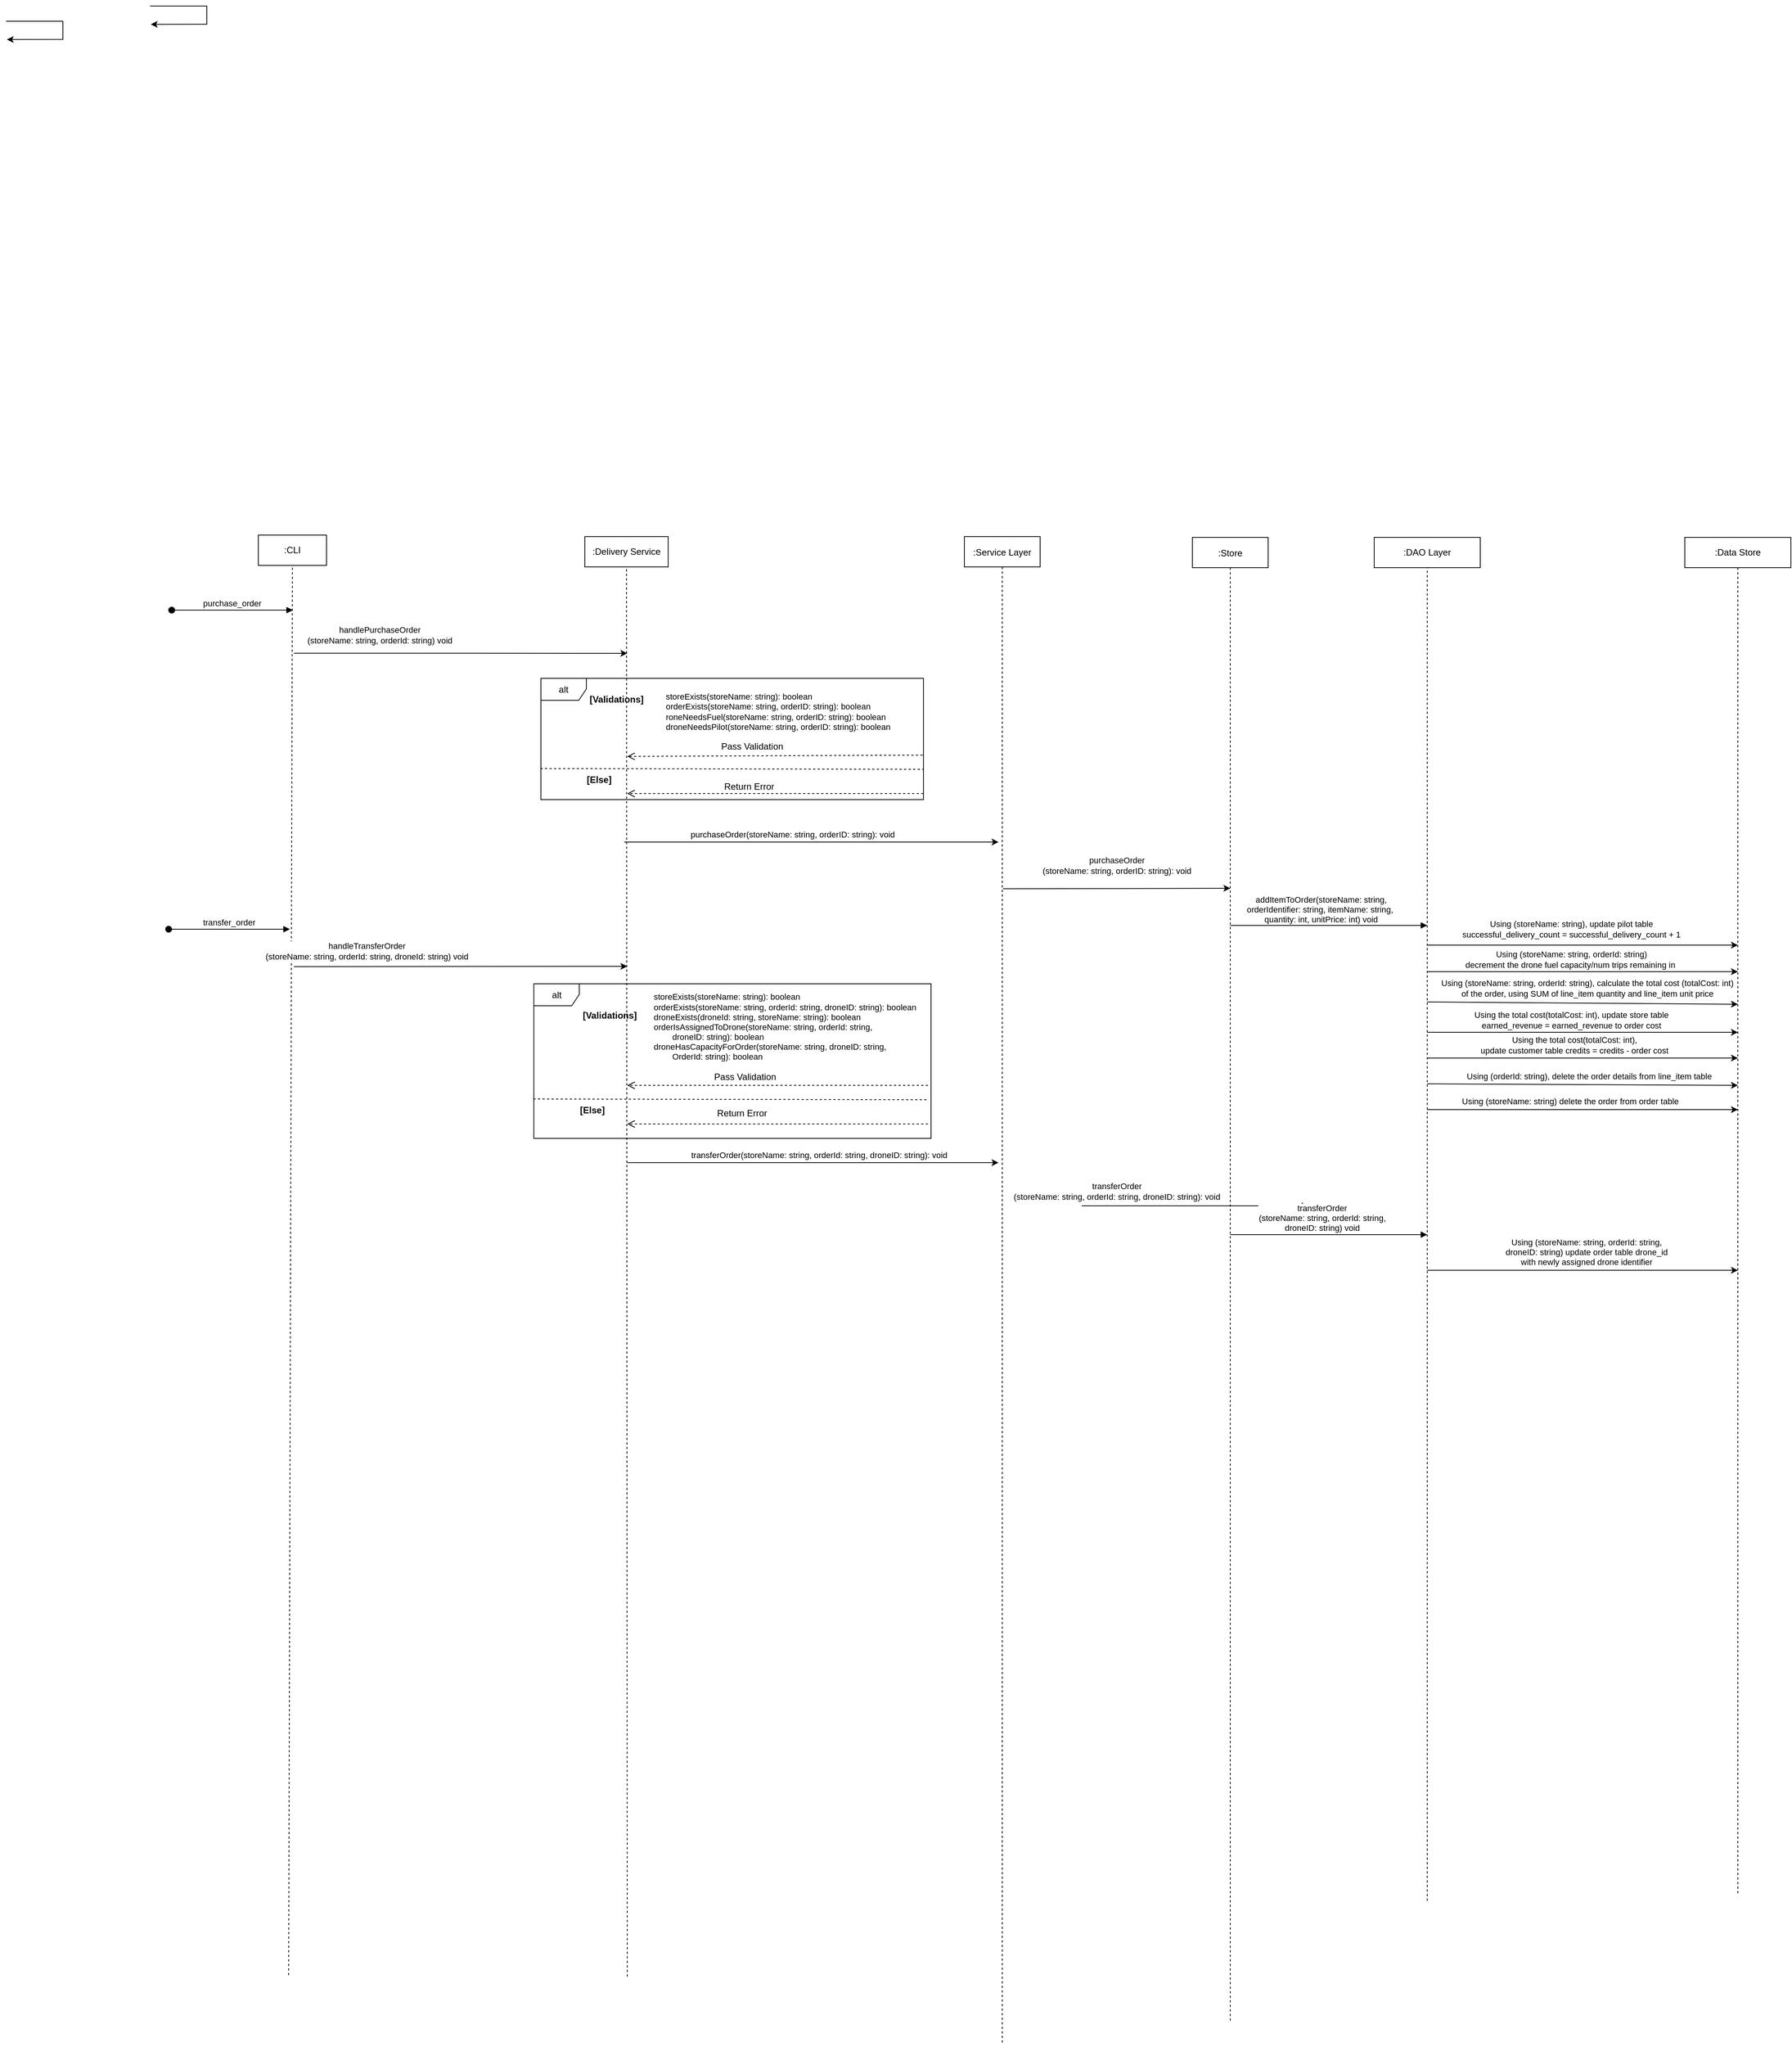 <mxfile version="20.6.0" type="device"><diagram id="kgpKYQtTHZ0yAKxKKP6v" name="Page-1"><mxGraphModel dx="2942" dy="1754" grid="1" gridSize="10" guides="1" tooltips="1" connect="1" arrows="1" fold="1" page="1" pageScale="1" pageWidth="850" pageHeight="1100" math="0" shadow="0"><root><mxCell id="0"/><mxCell id="1" parent="0"/><mxCell id="V2hqUheWAWQt7SyM2M4Y-28" value="alt" style="shape=umlFrame;whiteSpace=wrap;html=1;width=60;height=29;" parent="1" vertex="1"><mxGeometry x="-914" y="227" width="505" height="160" as="geometry"/></mxCell><mxCell id="3nuBFxr9cyL0pnOWT2aG-1" value=":Store" style="shape=umlLifeline;perimeter=lifelinePerimeter;container=1;collapsible=0;recursiveResize=0;rounded=0;shadow=0;strokeWidth=1;" parent="1" vertex="1"><mxGeometry x="-54" y="41" width="100" height="1960" as="geometry"/></mxCell><mxCell id="3g_IufnBErTThptnOotB-35" value="" style="endArrow=classic;html=1;rounded=0;exitX=0.5;exitY=0.533;exitDx=0;exitDy=0;exitPerimeter=0;" parent="3nuBFxr9cyL0pnOWT2aG-1" edge="1"><mxGeometry width="50" height="50" relative="1" as="geometry"><mxPoint x="-250" y="463.67" as="sourcePoint"/><mxPoint x="50.0" y="463" as="targetPoint"/></mxGeometry></mxCell><mxCell id="F65zhz_RUqa8BEvT5nCx-27" value=":Service Layer" style="shape=umlLifeline;perimeter=lifelinePerimeter;container=1;collapsible=0;recursiveResize=0;rounded=0;shadow=0;strokeWidth=1;" parent="1" vertex="1"><mxGeometry x="-355" y="40" width="100" height="1990" as="geometry"/></mxCell><mxCell id="V2hqUheWAWQt7SyM2M4Y-36" value="alt" style="shape=umlFrame;whiteSpace=wrap;html=1;width=60;height=29;" parent="F65zhz_RUqa8BEvT5nCx-27" vertex="1"><mxGeometry x="-568.32" y="590" width="524.32" height="204" as="geometry"/></mxCell><mxCell id="V2hqUheWAWQt7SyM2M4Y-38" value="" style="html=1;verticalAlign=bottom;endArrow=open;dashed=1;endSize=8;rounded=0;" parent="F65zhz_RUqa8BEvT5nCx-27" edge="1"><mxGeometry relative="1" as="geometry"><mxPoint x="-48" y="775" as="sourcePoint"/><mxPoint x="-445" y="775" as="targetPoint"/></mxGeometry></mxCell><mxCell id="V2hqUheWAWQt7SyM2M4Y-39" value="[Else]" style="text;html=1;strokeColor=none;fillColor=none;align=center;verticalAlign=middle;whiteSpace=wrap;rounded=0;fontStyle=1" parent="F65zhz_RUqa8BEvT5nCx-27" vertex="1"><mxGeometry x="-521.32" y="742" width="60" height="30" as="geometry"/></mxCell><mxCell id="V2hqUheWAWQt7SyM2M4Y-40" value="Return Error" style="text;align=center;fontStyle=0;verticalAlign=middle;spacingLeft=3;spacingRight=3;strokeColor=none;rotatable=0;points=[[0,0.5],[1,0.5]];portConstraint=eastwest;" parent="F65zhz_RUqa8BEvT5nCx-27" vertex="1"><mxGeometry x="-333.32" y="747" width="80" height="26" as="geometry"/></mxCell><mxCell id="V2hqUheWAWQt7SyM2M4Y-41" value="[Validations]" style="text;html=1;strokeColor=none;fillColor=none;align=center;verticalAlign=middle;whiteSpace=wrap;rounded=0;fontStyle=1" parent="F65zhz_RUqa8BEvT5nCx-27" vertex="1"><mxGeometry x="-498.32" y="617" width="60" height="30" as="geometry"/></mxCell><mxCell id="V2hqUheWAWQt7SyM2M4Y-42" value="" style="html=1;verticalAlign=bottom;endArrow=open;dashed=1;endSize=8;rounded=0;" parent="F65zhz_RUqa8BEvT5nCx-27" edge="1"><mxGeometry relative="1" as="geometry"><mxPoint x="-48" y="724" as="sourcePoint"/><mxPoint x="-445" y="724" as="targetPoint"/></mxGeometry></mxCell><mxCell id="V2hqUheWAWQt7SyM2M4Y-43" value="Pass Validation" style="text;align=center;fontStyle=0;verticalAlign=middle;spacingLeft=3;spacingRight=3;strokeColor=none;rotatable=0;points=[[0,0.5],[1,0.5]];portConstraint=eastwest;" parent="F65zhz_RUqa8BEvT5nCx-27" vertex="1"><mxGeometry x="-329.32" y="699" width="80" height="26" as="geometry"/></mxCell><mxCell id="V2hqUheWAWQt7SyM2M4Y-44" value="" style="endArrow=none;dashed=1;html=1;rounded=0;exitX=-0.001;exitY=0.644;exitDx=0;exitDy=0;exitPerimeter=0;" parent="F65zhz_RUqa8BEvT5nCx-27" edge="1"><mxGeometry width="50" height="50" relative="1" as="geometry"><mxPoint x="-568.997" y="742.04" as="sourcePoint"/><mxPoint x="-48" y="743" as="targetPoint"/></mxGeometry></mxCell><mxCell id="3g_IufnBErTThptnOotB-4" value="storeExists(storeName: string): boolean&lt;br&gt;orderExists(storeName: string, orderId: string, droneID: string): boolean&lt;br&gt;droneExists(droneId: string, storeName: string): boolean&lt;br&gt;orderIsAssignedToDrone(storeName: string, orderId: string, &lt;br&gt;&lt;span style=&quot;white-space: pre;&quot;&gt;&#9;&lt;/span&gt;droneID: string): boolean&lt;br&gt;droneHasCapacityForOrder(&lt;font style=&quot;font-size: 11px;&quot;&gt;storeName: string, droneID: string, &lt;br&gt;&lt;span style=&quot;white-space: pre;&quot;&gt;&#9;&lt;/span&gt;OrderId: string&lt;/font&gt;): boolean" style="edgeLabel;html=1;align=left;verticalAlign=middle;resizable=0;points=[];" parent="F65zhz_RUqa8BEvT5nCx-27" vertex="1" connectable="0"><mxGeometry x="-412.005" y="647.0" as="geometry"/></mxCell><mxCell id="F65zhz_RUqa8BEvT5nCx-49" value="purchase_order" style="verticalAlign=bottom;startArrow=oval;endArrow=block;startSize=8;shadow=0;strokeWidth=1;" parent="1" edge="1"><mxGeometry relative="1" as="geometry"><mxPoint x="-1401.37" y="137" as="sourcePoint"/><mxPoint x="-1241.37" y="137" as="targetPoint"/></mxGeometry></mxCell><mxCell id="F65zhz_RUqa8BEvT5nCx-89" value=":Data Store" style="shape=rect;html=1;whiteSpace=wrap;align=center;" parent="1" vertex="1"><mxGeometry x="596" y="41" width="140" height="40" as="geometry"/></mxCell><mxCell id="F65zhz_RUqa8BEvT5nCx-90" value="" style="edgeStyle=none;html=1;dashed=1;endArrow=none;align=center;verticalAlign=bottom;exitX=0.5;exitY=1;rounded=0;" parent="1" source="F65zhz_RUqa8BEvT5nCx-89" edge="1"><mxGeometry x="1" relative="1" as="geometry"><mxPoint x="666" y="1831" as="targetPoint"/></mxGeometry></mxCell><mxCell id="F65zhz_RUqa8BEvT5nCx-94" value="transfer_order" style="verticalAlign=bottom;startArrow=oval;endArrow=block;startSize=8;shadow=0;strokeWidth=1;" parent="1" edge="1"><mxGeometry relative="1" as="geometry"><mxPoint x="-1405.37" y="558" as="sourcePoint"/><mxPoint x="-1245.37" y="558" as="targetPoint"/></mxGeometry></mxCell><mxCell id="nBW913O-los7_TIp9GuV-18" value=":Delivery Service" style="rounded=0;whiteSpace=wrap;html=1;" parent="1" vertex="1"><mxGeometry x="-856" y="40" width="110" height="40" as="geometry"/></mxCell><mxCell id="nBW913O-los7_TIp9GuV-19" value="" style="endArrow=none;dashed=1;html=1;rounded=0;entryX=0.5;entryY=1;entryDx=0;entryDy=0;" parent="1" target="nBW913O-los7_TIp9GuV-18" edge="1"><mxGeometry width="50" height="50" relative="1" as="geometry"><mxPoint x="-800" y="1940" as="sourcePoint"/><mxPoint x="-682" y="100" as="targetPoint"/></mxGeometry></mxCell><mxCell id="F65zhz_RUqa8BEvT5nCx-45" value="" style="endArrow=classic;html=1;rounded=0;entryX=0.51;entryY=0.213;entryDx=0;entryDy=0;entryPerimeter=0;" parent="1" edge="1"><mxGeometry width="50" height="50" relative="1" as="geometry"><mxPoint x="-1620" y="-640" as="sourcePoint"/><mxPoint x="-1619" y="-615.81" as="targetPoint"/><Array as="points"><mxPoint x="-1545" y="-640"/><mxPoint x="-1545" y="-616"/></Array></mxGeometry></mxCell><mxCell id="nBW913O-los7_TIp9GuV-22" value="" style="endArrow=classic;html=1;rounded=0;entryX=0.51;entryY=0.213;entryDx=0;entryDy=0;entryPerimeter=0;" parent="1" edge="1"><mxGeometry width="50" height="50" relative="1" as="geometry"><mxPoint x="-1430" y="-660" as="sourcePoint"/><mxPoint x="-1429" y="-635.81" as="targetPoint"/><Array as="points"><mxPoint x="-1355" y="-660"/><mxPoint x="-1355" y="-636"/></Array></mxGeometry></mxCell><mxCell id="nBW913O-los7_TIp9GuV-28" value="" style="endArrow=classic;html=1;rounded=0;" parent="1" edge="1"><mxGeometry width="50" height="50" relative="1" as="geometry"><mxPoint x="-804" y="443" as="sourcePoint"/><mxPoint x="-310" y="443" as="targetPoint"/></mxGeometry></mxCell><mxCell id="nBW913O-los7_TIp9GuV-29" value="purchaseOrder(storeName: string, orderID: string): void" style="edgeLabel;html=1;align=center;verticalAlign=middle;resizable=0;points=[];" parent="nBW913O-los7_TIp9GuV-28" vertex="1" connectable="0"><mxGeometry x="-0.101" y="1" relative="1" as="geometry"><mxPoint y="-9" as="offset"/></mxGeometry></mxCell><mxCell id="nBW913O-los7_TIp9GuV-37" value=":DAO Layer" style="shape=rect;html=1;whiteSpace=wrap;align=center;" parent="1" vertex="1"><mxGeometry x="186" y="41" width="140" height="40" as="geometry"/></mxCell><mxCell id="nBW913O-los7_TIp9GuV-38" value="" style="endArrow=none;dashed=1;html=1;rounded=0;entryX=0.5;entryY=1;entryDx=0;entryDy=0;" parent="1" target="nBW913O-los7_TIp9GuV-37" edge="1"><mxGeometry width="50" height="50" relative="1" as="geometry"><mxPoint x="256" y="1839.889" as="sourcePoint"/><mxPoint x="126" y="391" as="targetPoint"/></mxGeometry></mxCell><mxCell id="nBW913O-los7_TIp9GuV-50" value="" style="endArrow=classic;html=1;rounded=0;" parent="1" edge="1"><mxGeometry width="50" height="50" relative="1" as="geometry"><mxPoint x="-800" y="866" as="sourcePoint"/><mxPoint x="-310" y="866" as="targetPoint"/></mxGeometry></mxCell><mxCell id="nBW913O-los7_TIp9GuV-51" value="transferOrder(storeName: string, orderId: string, droneID: string): void" style="edgeLabel;html=1;align=center;verticalAlign=middle;resizable=0;points=[];" parent="nBW913O-los7_TIp9GuV-50" vertex="1" connectable="0"><mxGeometry x="-0.322" y="-3" relative="1" as="geometry"><mxPoint x="87" y="-13" as="offset"/></mxGeometry></mxCell><mxCell id="3g_IufnBErTThptnOotB-3" value="storeExists(storeName: string): boolean&lt;br&gt;orderExists(storeName: string, orderID: string): boolean&lt;br&gt;roneNeedsFuel(storeName: string, orderID: string): boolean&lt;br&gt;droneNeedsPilot(storeName: string, orderID: string): boolean&lt;br&gt;" style="edgeLabel;html=1;align=left;verticalAlign=middle;resizable=0;points=[];" parent="1" vertex="1" connectable="0"><mxGeometry x="-750.996" y="270.998" as="geometry"/></mxCell><mxCell id="3g_IufnBErTThptnOotB-5" value=":CLI" style="rounded=0;whiteSpace=wrap;html=1;" parent="1" vertex="1"><mxGeometry x="-1287" y="38" width="90" height="40" as="geometry"/></mxCell><mxCell id="3g_IufnBErTThptnOotB-6" value="" style="endArrow=none;dashed=1;html=1;rounded=0;entryX=0.5;entryY=1;entryDx=0;entryDy=0;" parent="1" target="3g_IufnBErTThptnOotB-5" edge="1"><mxGeometry width="50" height="50" relative="1" as="geometry"><mxPoint x="-1247" y="1938" as="sourcePoint"/><mxPoint x="-1217" y="98" as="targetPoint"/></mxGeometry></mxCell><mxCell id="3g_IufnBErTThptnOotB-15" value="" style="endArrow=classic;html=1;rounded=0;" parent="1" edge="1"><mxGeometry width="50" height="50" relative="1" as="geometry"><mxPoint x="-1240" y="193.82" as="sourcePoint"/><mxPoint x="-800" y="194" as="targetPoint"/></mxGeometry></mxCell><mxCell id="3g_IufnBErTThptnOotB-16" value="handlePurchaseOrder&lt;br&gt;(storeName: string, orderId: string) void" style="edgeLabel;html=1;align=center;verticalAlign=middle;resizable=0;points=[];" parent="3g_IufnBErTThptnOotB-15" vertex="1" connectable="0"><mxGeometry x="-0.099" y="1" relative="1" as="geometry"><mxPoint x="-85" y="-23" as="offset"/></mxGeometry></mxCell><mxCell id="3g_IufnBErTThptnOotB-17" value="" style="endArrow=classic;html=1;rounded=0;" parent="1" edge="1"><mxGeometry width="50" height="50" relative="1" as="geometry"><mxPoint x="-1239.99" y="607.41" as="sourcePoint"/><mxPoint x="-800" y="607" as="targetPoint"/></mxGeometry></mxCell><mxCell id="3g_IufnBErTThptnOotB-18" value="handleTransferOrder&lt;br&gt;(storeName: string, orderId: string, droneId: string) void" style="edgeLabel;html=1;align=center;verticalAlign=middle;resizable=0;points=[];" parent="3g_IufnBErTThptnOotB-17" vertex="1" connectable="0"><mxGeometry x="-0.099" y="1" relative="1" as="geometry"><mxPoint x="-102" y="-19" as="offset"/></mxGeometry></mxCell><mxCell id="3g_IufnBErTThptnOotB-33" value="" style="endArrow=classic;html=1;rounded=0;" parent="1" edge="1"><mxGeometry width="50" height="50" relative="1" as="geometry"><mxPoint x="256" y="579" as="sourcePoint"/><mxPoint x="666" y="579" as="targetPoint"/></mxGeometry></mxCell><mxCell id="3g_IufnBErTThptnOotB-34" value="&lt;font style=&quot;font-size: 11px;&quot;&gt;Using (storeName: string), update pilot table &lt;br&gt;successful_delivery_count = successful_delivery_count + 1&lt;br&gt;&lt;/font&gt;" style="edgeLabel;html=1;align=center;verticalAlign=middle;resizable=0;points=[];" parent="3g_IufnBErTThptnOotB-33" vertex="1" connectable="0"><mxGeometry x="-0.549" y="2" relative="1" as="geometry"><mxPoint x="97" y="-19" as="offset"/></mxGeometry></mxCell><mxCell id="3g_IufnBErTThptnOotB-37" value="addItemToOrder(storeName: string, &#10;orderIdentifier: string, itemName: string, &#10;quantity: int, unitPrice: int) void" style="verticalAlign=bottom;endArrow=block;shadow=0;strokeWidth=1;" parent="1" edge="1"><mxGeometry x="-0.077" y="-1" relative="1" as="geometry"><mxPoint x="-4" y="553" as="sourcePoint"/><mxPoint x="256" y="553" as="targetPoint"/><mxPoint as="offset"/></mxGeometry></mxCell><mxCell id="3g_IufnBErTThptnOotB-38" value="purchaseOrder&lt;br&gt;(storeName: string, orderID: string): void" style="edgeLabel;html=1;align=center;verticalAlign=middle;resizable=0;points=[];" parent="1" vertex="1" connectable="0"><mxGeometry x="-153.996" y="474" as="geometry"/></mxCell><mxCell id="3g_IufnBErTThptnOotB-39" value="" style="endArrow=classic;html=1;rounded=0;" parent="1" edge="1"><mxGeometry width="50" height="50" relative="1" as="geometry"><mxPoint x="256" y="614" as="sourcePoint"/><mxPoint x="666" y="614" as="targetPoint"/></mxGeometry></mxCell><mxCell id="3g_IufnBErTThptnOotB-40" value="&lt;font style=&quot;font-size: 11px;&quot;&gt;Using (storeName: string, orderId: string) &lt;br&gt;decrement the drone fuel capacity/num trips remaining in&amp;nbsp;&lt;br&gt;&lt;/font&gt;" style="edgeLabel;html=1;align=center;verticalAlign=middle;resizable=0;points=[];" parent="3g_IufnBErTThptnOotB-39" vertex="1" connectable="0"><mxGeometry x="-0.549" y="2" relative="1" as="geometry"><mxPoint x="97" y="-14" as="offset"/></mxGeometry></mxCell><mxCell id="3g_IufnBErTThptnOotB-41" value="" style="endArrow=classic;html=1;rounded=0;" parent="1" edge="1"><mxGeometry width="50" height="50" relative="1" as="geometry"><mxPoint x="256" y="694" as="sourcePoint"/><mxPoint x="666" y="694" as="targetPoint"/></mxGeometry></mxCell><mxCell id="3g_IufnBErTThptnOotB-42" value="&lt;font style=&quot;font-size: 11px;&quot;&gt;Using the total cost(totalCost: int), update store table &lt;br&gt;earned_revenue = earned_revenue to order cost&lt;br&gt;&lt;/font&gt;" style="edgeLabel;html=1;align=center;verticalAlign=middle;resizable=0;points=[];" parent="3g_IufnBErTThptnOotB-41" vertex="1" connectable="0"><mxGeometry x="-0.549" y="2" relative="1" as="geometry"><mxPoint x="97" y="-14" as="offset"/></mxGeometry></mxCell><mxCell id="3g_IufnBErTThptnOotB-43" value="" style="endArrow=classic;html=1;rounded=0;" parent="1" edge="1"><mxGeometry width="50" height="50" relative="1" as="geometry"><mxPoint x="256" y="728" as="sourcePoint"/><mxPoint x="666" y="728" as="targetPoint"/></mxGeometry></mxCell><mxCell id="3g_IufnBErTThptnOotB-44" value="&lt;font style=&quot;font-size: 11px;&quot;&gt;Using the total cost(totalCost: int), &lt;br&gt;update customer table credits = credits - order cost&lt;br&gt;&lt;/font&gt;" style="edgeLabel;html=1;align=center;verticalAlign=middle;resizable=0;points=[];" parent="3g_IufnBErTThptnOotB-43" vertex="1" connectable="0"><mxGeometry x="-0.549" y="2" relative="1" as="geometry"><mxPoint x="101" y="-15" as="offset"/></mxGeometry></mxCell><mxCell id="3g_IufnBErTThptnOotB-45" value="" style="endArrow=classic;html=1;rounded=0;" parent="1" edge="1"><mxGeometry width="50" height="50" relative="1" as="geometry"><mxPoint x="256" y="762" as="sourcePoint"/><mxPoint x="666" y="764" as="targetPoint"/></mxGeometry></mxCell><mxCell id="3g_IufnBErTThptnOotB-46" value="&lt;font style=&quot;font-size: 11px;&quot;&gt;Using (orderId: string), delete the order details from line_item table&amp;nbsp;&lt;br&gt;&lt;/font&gt;" style="edgeLabel;html=1;align=center;verticalAlign=middle;resizable=0;points=[];" parent="3g_IufnBErTThptnOotB-45" vertex="1" connectable="0"><mxGeometry x="-0.549" y="2" relative="1" as="geometry"><mxPoint x="122" y="-9" as="offset"/></mxGeometry></mxCell><mxCell id="3g_IufnBErTThptnOotB-47" value="" style="endArrow=classic;html=1;rounded=0;" parent="1" edge="1"><mxGeometry width="50" height="50" relative="1" as="geometry"><mxPoint x="256" y="796" as="sourcePoint"/><mxPoint x="666" y="796" as="targetPoint"/></mxGeometry></mxCell><mxCell id="3g_IufnBErTThptnOotB-48" value="&lt;font style=&quot;font-size: 11px;&quot;&gt;Using (storeName: string) delete the order from order table&amp;nbsp;&lt;br&gt;&lt;/font&gt;" style="edgeLabel;html=1;align=center;verticalAlign=middle;resizable=0;points=[];" parent="3g_IufnBErTThptnOotB-47" vertex="1" connectable="0"><mxGeometry x="-0.549" y="2" relative="1" as="geometry"><mxPoint x="97" y="-9" as="offset"/></mxGeometry></mxCell><mxCell id="3g_IufnBErTThptnOotB-49" value="" style="endArrow=classic;html=1;rounded=0;" parent="1" edge="1"><mxGeometry width="50" height="50" relative="1" as="geometry"><mxPoint x="256" y="1008" as="sourcePoint"/><mxPoint x="666" y="1008" as="targetPoint"/></mxGeometry></mxCell><mxCell id="3g_IufnBErTThptnOotB-50" value="&lt;font style=&quot;font-size: 11px;&quot;&gt;Using (storeName: string, orderId: string,&lt;br style=&quot;padding: 0px; margin: 0px;&quot;&gt;droneID: string)&amp;nbsp;update order table drone_id &lt;br&gt;with newly assigned drone identifier&lt;br&gt;&lt;/font&gt;" style="edgeLabel;html=1;align=center;verticalAlign=middle;resizable=0;points=[];" parent="3g_IufnBErTThptnOotB-49" vertex="1" connectable="0"><mxGeometry x="-0.549" y="2" relative="1" as="geometry"><mxPoint x="117" y="-22" as="offset"/></mxGeometry></mxCell><mxCell id="3g_IufnBErTThptnOotB-51" value="" style="endArrow=classic;html=1;rounded=0;exitX=0.5;exitY=0.096;exitDx=0;exitDy=0;exitPerimeter=0;" parent="1" edge="1"><mxGeometry width="50" height="50" relative="1" as="geometry"><mxPoint x="-200.0" y="923" as="sourcePoint"/><mxPoint x="99" y="923" as="targetPoint"/></mxGeometry></mxCell><mxCell id="3g_IufnBErTThptnOotB-52" value="transferOrder&#10;(storeName: string, orderId: string, &#10;droneID: string) void" style="verticalAlign=bottom;endArrow=block;shadow=0;strokeWidth=1;" parent="1" edge="1"><mxGeometry x="-0.067" relative="1" as="geometry"><mxPoint x="-4" y="961" as="sourcePoint"/><mxPoint x="256" y="961" as="targetPoint"/><mxPoint as="offset"/></mxGeometry></mxCell><mxCell id="3g_IufnBErTThptnOotB-64" value="transferOrder&lt;br&gt;(storeName: string, orderId: string, droneID: string): void" style="edgeLabel;html=1;align=center;verticalAlign=middle;resizable=0;points=[];" parent="1" vertex="1" connectable="0"><mxGeometry x="-153.992" y="904" as="geometry"/></mxCell><mxCell id="uzfKNhQ-ruzQMbPKk6Gi-5" value="" style="endArrow=classic;html=1;rounded=0;" parent="1" edge="1"><mxGeometry width="50" height="50" relative="1" as="geometry"><mxPoint x="256" y="654" as="sourcePoint"/><mxPoint x="666" y="657" as="targetPoint"/></mxGeometry></mxCell><mxCell id="uzfKNhQ-ruzQMbPKk6Gi-6" value="&lt;font style=&quot;font-size: 11px;&quot;&gt;Using (storeName: string, orderId: string), calculate the total cost (totalCost: int) &lt;br&gt;of the order, using SUM of line_item quantity and line_item unit price&lt;br&gt;&lt;/font&gt;" style="edgeLabel;html=1;align=center;verticalAlign=middle;resizable=0;points=[];" parent="uzfKNhQ-ruzQMbPKk6Gi-5" vertex="1" connectable="0"><mxGeometry x="-0.549" y="2" relative="1" as="geometry"><mxPoint x="118" y="-17" as="offset"/></mxGeometry></mxCell><mxCell id="V2hqUheWAWQt7SyM2M4Y-29" value="" style="html=1;verticalAlign=bottom;endArrow=open;dashed=1;endSize=8;rounded=0;" parent="1" edge="1"><mxGeometry relative="1" as="geometry"><mxPoint x="-409" y="379" as="sourcePoint"/><mxPoint x="-800" y="379" as="targetPoint"/></mxGeometry></mxCell><mxCell id="V2hqUheWAWQt7SyM2M4Y-30" value="[Else]" style="text;html=1;strokeColor=none;fillColor=none;align=center;verticalAlign=middle;whiteSpace=wrap;rounded=0;fontStyle=1" parent="1" vertex="1"><mxGeometry x="-867" y="346" width="60" height="30" as="geometry"/></mxCell><mxCell id="V2hqUheWAWQt7SyM2M4Y-31" value="Return Error" style="text;align=center;fontStyle=0;verticalAlign=middle;spacingLeft=3;spacingRight=3;strokeColor=none;rotatable=0;points=[[0,0.5],[1,0.5]];portConstraint=eastwest;" parent="1" vertex="1"><mxGeometry x="-679" y="356" width="80" height="26" as="geometry"/></mxCell><mxCell id="V2hqUheWAWQt7SyM2M4Y-32" value="[Validations]" style="text;html=1;strokeColor=none;fillColor=none;align=center;verticalAlign=middle;whiteSpace=wrap;rounded=0;fontStyle=1" parent="1" vertex="1"><mxGeometry x="-844" y="240" width="60" height="30" as="geometry"/></mxCell><mxCell id="V2hqUheWAWQt7SyM2M4Y-33" value="" style="html=1;verticalAlign=bottom;endArrow=open;dashed=1;endSize=8;rounded=0;exitX=0.998;exitY=0.633;exitDx=0;exitDy=0;exitPerimeter=0;" parent="1" edge="1" source="V2hqUheWAWQt7SyM2M4Y-28"><mxGeometry relative="1" as="geometry"><mxPoint x="-404" y="328" as="sourcePoint"/><mxPoint x="-800" y="330" as="targetPoint"/></mxGeometry></mxCell><mxCell id="V2hqUheWAWQt7SyM2M4Y-34" value="Pass Validation" style="text;align=center;fontStyle=0;verticalAlign=middle;spacingLeft=3;spacingRight=3;strokeColor=none;rotatable=0;points=[[0,0.5],[1,0.5]];portConstraint=eastwest;" parent="1" vertex="1"><mxGeometry x="-675" y="303" width="80" height="26" as="geometry"/></mxCell><mxCell id="V2hqUheWAWQt7SyM2M4Y-35" value="" style="endArrow=none;dashed=1;html=1;rounded=0;exitX=-0.001;exitY=0.644;exitDx=0;exitDy=0;exitPerimeter=0;" parent="1" edge="1"><mxGeometry width="50" height="50" relative="1" as="geometry"><mxPoint x="-914.677" y="346.04" as="sourcePoint"/><mxPoint x="-409" y="347" as="targetPoint"/></mxGeometry></mxCell></root></mxGraphModel></diagram></mxfile>